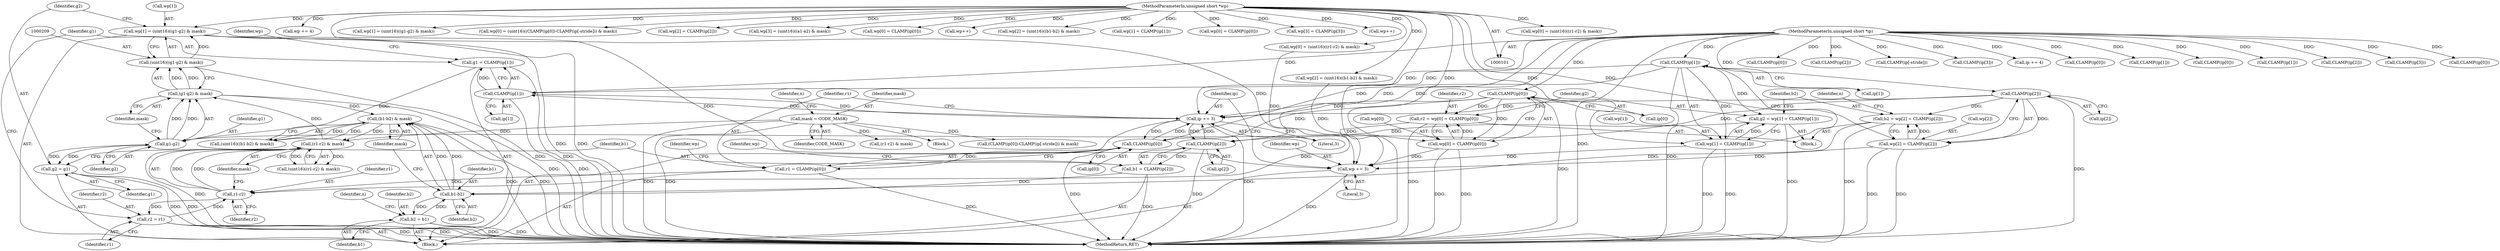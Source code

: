 digraph "0_libtiff_83a4b92815ea04969d494416eaae3d4c6b338e4a#diff-c8b4b355f9b5c06d585b23138e1c185f@array" {
"1000204" [label="(Call,wp[1] = (uint16)((g1-g2) & mask))"];
"1000208" [label="(Call,(uint16)((g1-g2) & mask))"];
"1000210" [label="(Call,(g1-g2) & mask)"];
"1000211" [label="(Call,g1-g2)"];
"1000198" [label="(Call,g1 = CLAMP(ip[1]))"];
"1000200" [label="(Call,CLAMP(ip[1]))"];
"1000147" [label="(Call,CLAMP(ip[1]))"];
"1000102" [label="(MethodParameterIn,unsigned short *ip)"];
"1000175" [label="(Call,ip += 3)"];
"1000157" [label="(Call,CLAMP(ip[2]))"];
"1000180" [label="(Call,CLAMP(ip[0]))"];
"1000137" [label="(Call,CLAMP(ip[0]))"];
"1000220" [label="(Call,CLAMP(ip[2]))"];
"1000141" [label="(Call,g2 = wp[1] = CLAMP(ip[1]))"];
"1000143" [label="(Call,wp[1] = CLAMP(ip[1]))"];
"1000105" [label="(MethodParameterIn,unsigned short *wp)"];
"1000215" [label="(Call,g2 = g1)"];
"1000190" [label="(Call,(r1-r2) & mask)"];
"1000191" [label="(Call,r1-r2)"];
"1000178" [label="(Call,r1 = CLAMP(ip[0]))"];
"1000131" [label="(Call,r2 = wp[0] = CLAMP(ip[0]))"];
"1000133" [label="(Call,wp[0] = CLAMP(ip[0]))"];
"1000195" [label="(Call,r2 = r1)"];
"1000230" [label="(Call,(b1-b2) & mask)"];
"1000231" [label="(Call,b1-b2)"];
"1000218" [label="(Call,b1 = CLAMP(ip[2]))"];
"1000235" [label="(Call,b2 = b1)"];
"1000151" [label="(Call,b2 = wp[2] = CLAMP(ip[2]))"];
"1000153" [label="(Call,wp[2] = CLAMP(ip[2]))"];
"1000118" [label="(Call,mask = CODE_MASK)"];
"1000172" [label="(Call,wp += 3)"];
"1000120" [label="(Identifier,CODE_MASK)"];
"1000307" [label="(Call,wp[0] = (uint16)((r1-r2) & mask))"];
"1000141" [label="(Call,g2 = wp[1] = CLAMP(ip[1]))"];
"1000162" [label="(Identifier,n)"];
"1000193" [label="(Identifier,r2)"];
"1000295" [label="(Call,wp += 4)"];
"1000184" [label="(Call,wp[0] = (uint16)((r1-r2) & mask))"];
"1000327" [label="(Call,wp[1] = (uint16)((g1-g2) & mask))"];
"1000233" [label="(Identifier,b2)"];
"1000152" [label="(Identifier,b2)"];
"1000210" [label="(Call,(g1-g2) & mask)"];
"1000212" [label="(Identifier,g1)"];
"1000157" [label="(Call,CLAMP(ip[2]))"];
"1000218" [label="(Call,b1 = CLAMP(ip[2]))"];
"1000194" [label="(Identifier,mask)"];
"1000186" [label="(Identifier,wp)"];
"1000260" [label="(Call,CLAMP(ip[1]))"];
"1000188" [label="(Call,(uint16)((r1-r2) & mask))"];
"1000221" [label="(Call,ip[2])"];
"1000200" [label="(Call,CLAMP(ip[1]))"];
"1000138" [label="(Call,ip[0])"];
"1000405" [label="(Call,wp[0] = (uint16)((CLAMP(ip[0])-CLAMP(ip[-stride])) & mask))"];
"1000154" [label="(Call,wp[2])"];
"1000172" [label="(Call,wp += 3)"];
"1000215" [label="(Call,g2 = g1)"];
"1000413" [label="(Call,CLAMP(ip[0]))"];
"1000181" [label="(Call,ip[0])"];
"1000168" [label="(Block,)"];
"1000217" [label="(Identifier,g1)"];
"1000174" [label="(Literal,3)"];
"1000204" [label="(Call,wp[1] = (uint16)((g1-g2) & mask))"];
"1000137" [label="(Call,CLAMP(ip[0]))"];
"1000234" [label="(Identifier,mask)"];
"1000214" [label="(Identifier,mask)"];
"1000176" [label="(Identifier,ip)"];
"1000147" [label="(Call,CLAMP(ip[1]))"];
"1000198" [label="(Call,g1 = CLAMP(ip[1]))"];
"1000213" [label="(Identifier,g2)"];
"1000323" [label="(Call,CLAMP(ip[1]))"];
"1000224" [label="(Call,wp[2] = (uint16)((b1-b2) & mask))"];
"1000175" [label="(Call,ip += 3)"];
"1000178" [label="(Call,r1 = CLAMP(ip[0]))"];
"1000266" [label="(Call,wp[2] = CLAMP(ip[2]))"];
"1000270" [label="(Call,CLAMP(ip[2]))"];
"1000228" [label="(Call,(uint16)((b1-b2) & mask))"];
"1000367" [label="(Call,wp[3] = (uint16)((a1-a2) & mask))"];
"1000143" [label="(Call,wp[1] = CLAMP(ip[1]))"];
"1000166" [label="(Identifier,n)"];
"1000173" [label="(Identifier,wp)"];
"1000428" [label="(MethodReturn,RET)"];
"1000134" [label="(Call,wp[0])"];
"1000385" [label="(Call,wp[0] = CLAMP(ip[0]))"];
"1000236" [label="(Identifier,b2)"];
"1000280" [label="(Call,CLAMP(ip[3]))"];
"1000235" [label="(Call,b2 = b1)"];
"1000196" [label="(Identifier,r2)"];
"1000423" [label="(Call,wp++)"];
"1000144" [label="(Call,wp[1])"];
"1000347" [label="(Call,wp[2] = (uint16)((b1-b2) & mask))"];
"1000389" [label="(Call,CLAMP(ip[0]))"];
"1000151" [label="(Call,b2 = wp[2] = CLAMP(ip[2]))"];
"1000153" [label="(Call,wp[2] = CLAMP(ip[2]))"];
"1000303" [label="(Call,CLAMP(ip[0]))"];
"1000219" [label="(Identifier,b1)"];
"1000177" [label="(Literal,3)"];
"1000192" [label="(Identifier,r1)"];
"1000195" [label="(Call,r2 = r1)"];
"1000231" [label="(Call,b1-b2)"];
"1000105" [label="(MethodParameterIn,unsigned short *wp)"];
"1000343" [label="(Call,CLAMP(ip[2]))"];
"1000417" [label="(Call,CLAMP(ip[-stride]))"];
"1000131" [label="(Call,r2 = wp[0] = CLAMP(ip[0]))"];
"1000132" [label="(Identifier,r2)"];
"1000363" [label="(Call,CLAMP(ip[3]))"];
"1000148" [label="(Call,ip[1])"];
"1000123" [label="(Identifier,n)"];
"1000179" [label="(Identifier,r1)"];
"1000298" [label="(Call,ip += 4)"];
"1000256" [label="(Call,wp[1] = CLAMP(ip[1]))"];
"1000226" [label="(Identifier,wp)"];
"1000237" [label="(Identifier,b1)"];
"1000246" [label="(Call,wp[0] = CLAMP(ip[0]))"];
"1000206" [label="(Identifier,wp)"];
"1000142" [label="(Identifier,g2)"];
"1000205" [label="(Call,wp[1])"];
"1000130" [label="(Block,)"];
"1000250" [label="(Call,CLAMP(ip[0]))"];
"1000102" [label="(MethodParameterIn,unsigned short *ip)"];
"1000211" [label="(Call,g1-g2)"];
"1000201" [label="(Call,ip[1])"];
"1000208" [label="(Call,(uint16)((g1-g2) & mask))"];
"1000197" [label="(Identifier,r1)"];
"1000180" [label="(Call,CLAMP(ip[0]))"];
"1000276" [label="(Call,wp[3] = CLAMP(ip[3]))"];
"1000232" [label="(Identifier,b1)"];
"1000118" [label="(Call,mask = CODE_MASK)"];
"1000119" [label="(Identifier,mask)"];
"1000393" [label="(Call,wp++)"];
"1000216" [label="(Identifier,g2)"];
"1000107" [label="(Block,)"];
"1000190" [label="(Call,(r1-r2) & mask)"];
"1000313" [label="(Call,(r1-r2) & mask)"];
"1000191" [label="(Call,r1-r2)"];
"1000133" [label="(Call,wp[0] = CLAMP(ip[0]))"];
"1000158" [label="(Call,ip[2])"];
"1000220" [label="(Call,CLAMP(ip[2]))"];
"1000199" [label="(Identifier,g1)"];
"1000230" [label="(Call,(b1-b2) & mask)"];
"1000411" [label="(Call,(CLAMP(ip[0])-CLAMP(ip[-stride])) & mask)"];
"1000204" -> "1000168"  [label="AST: "];
"1000204" -> "1000208"  [label="CFG: "];
"1000205" -> "1000204"  [label="AST: "];
"1000208" -> "1000204"  [label="AST: "];
"1000216" -> "1000204"  [label="CFG: "];
"1000204" -> "1000428"  [label="DDG: "];
"1000204" -> "1000428"  [label="DDG: "];
"1000204" -> "1000172"  [label="DDG: "];
"1000208" -> "1000204"  [label="DDG: "];
"1000105" -> "1000204"  [label="DDG: "];
"1000208" -> "1000210"  [label="CFG: "];
"1000209" -> "1000208"  [label="AST: "];
"1000210" -> "1000208"  [label="AST: "];
"1000208" -> "1000428"  [label="DDG: "];
"1000210" -> "1000208"  [label="DDG: "];
"1000210" -> "1000208"  [label="DDG: "];
"1000210" -> "1000214"  [label="CFG: "];
"1000211" -> "1000210"  [label="AST: "];
"1000214" -> "1000210"  [label="AST: "];
"1000210" -> "1000428"  [label="DDG: "];
"1000211" -> "1000210"  [label="DDG: "];
"1000211" -> "1000210"  [label="DDG: "];
"1000190" -> "1000210"  [label="DDG: "];
"1000210" -> "1000230"  [label="DDG: "];
"1000211" -> "1000213"  [label="CFG: "];
"1000212" -> "1000211"  [label="AST: "];
"1000213" -> "1000211"  [label="AST: "];
"1000214" -> "1000211"  [label="CFG: "];
"1000198" -> "1000211"  [label="DDG: "];
"1000141" -> "1000211"  [label="DDG: "];
"1000215" -> "1000211"  [label="DDG: "];
"1000211" -> "1000215"  [label="DDG: "];
"1000198" -> "1000168"  [label="AST: "];
"1000198" -> "1000200"  [label="CFG: "];
"1000199" -> "1000198"  [label="AST: "];
"1000200" -> "1000198"  [label="AST: "];
"1000206" -> "1000198"  [label="CFG: "];
"1000198" -> "1000428"  [label="DDG: "];
"1000200" -> "1000198"  [label="DDG: "];
"1000200" -> "1000201"  [label="CFG: "];
"1000201" -> "1000200"  [label="AST: "];
"1000200" -> "1000428"  [label="DDG: "];
"1000200" -> "1000175"  [label="DDG: "];
"1000147" -> "1000200"  [label="DDG: "];
"1000175" -> "1000200"  [label="DDG: "];
"1000102" -> "1000200"  [label="DDG: "];
"1000147" -> "1000143"  [label="AST: "];
"1000147" -> "1000148"  [label="CFG: "];
"1000148" -> "1000147"  [label="AST: "];
"1000143" -> "1000147"  [label="CFG: "];
"1000147" -> "1000428"  [label="DDG: "];
"1000147" -> "1000141"  [label="DDG: "];
"1000147" -> "1000143"  [label="DDG: "];
"1000102" -> "1000147"  [label="DDG: "];
"1000147" -> "1000175"  [label="DDG: "];
"1000102" -> "1000101"  [label="AST: "];
"1000102" -> "1000428"  [label="DDG: "];
"1000102" -> "1000137"  [label="DDG: "];
"1000102" -> "1000157"  [label="DDG: "];
"1000102" -> "1000175"  [label="DDG: "];
"1000102" -> "1000180"  [label="DDG: "];
"1000102" -> "1000220"  [label="DDG: "];
"1000102" -> "1000250"  [label="DDG: "];
"1000102" -> "1000260"  [label="DDG: "];
"1000102" -> "1000270"  [label="DDG: "];
"1000102" -> "1000280"  [label="DDG: "];
"1000102" -> "1000298"  [label="DDG: "];
"1000102" -> "1000303"  [label="DDG: "];
"1000102" -> "1000323"  [label="DDG: "];
"1000102" -> "1000343"  [label="DDG: "];
"1000102" -> "1000363"  [label="DDG: "];
"1000102" -> "1000389"  [label="DDG: "];
"1000102" -> "1000413"  [label="DDG: "];
"1000102" -> "1000417"  [label="DDG: "];
"1000175" -> "1000168"  [label="AST: "];
"1000175" -> "1000177"  [label="CFG: "];
"1000176" -> "1000175"  [label="AST: "];
"1000177" -> "1000175"  [label="AST: "];
"1000179" -> "1000175"  [label="CFG: "];
"1000175" -> "1000428"  [label="DDG: "];
"1000157" -> "1000175"  [label="DDG: "];
"1000180" -> "1000175"  [label="DDG: "];
"1000137" -> "1000175"  [label="DDG: "];
"1000220" -> "1000175"  [label="DDG: "];
"1000175" -> "1000180"  [label="DDG: "];
"1000175" -> "1000220"  [label="DDG: "];
"1000157" -> "1000153"  [label="AST: "];
"1000157" -> "1000158"  [label="CFG: "];
"1000158" -> "1000157"  [label="AST: "];
"1000153" -> "1000157"  [label="CFG: "];
"1000157" -> "1000428"  [label="DDG: "];
"1000157" -> "1000151"  [label="DDG: "];
"1000157" -> "1000153"  [label="DDG: "];
"1000157" -> "1000220"  [label="DDG: "];
"1000180" -> "1000178"  [label="AST: "];
"1000180" -> "1000181"  [label="CFG: "];
"1000181" -> "1000180"  [label="AST: "];
"1000178" -> "1000180"  [label="CFG: "];
"1000180" -> "1000428"  [label="DDG: "];
"1000180" -> "1000178"  [label="DDG: "];
"1000137" -> "1000180"  [label="DDG: "];
"1000137" -> "1000133"  [label="AST: "];
"1000137" -> "1000138"  [label="CFG: "];
"1000138" -> "1000137"  [label="AST: "];
"1000133" -> "1000137"  [label="CFG: "];
"1000137" -> "1000428"  [label="DDG: "];
"1000137" -> "1000131"  [label="DDG: "];
"1000137" -> "1000133"  [label="DDG: "];
"1000220" -> "1000218"  [label="AST: "];
"1000220" -> "1000221"  [label="CFG: "];
"1000221" -> "1000220"  [label="AST: "];
"1000218" -> "1000220"  [label="CFG: "];
"1000220" -> "1000428"  [label="DDG: "];
"1000220" -> "1000218"  [label="DDG: "];
"1000141" -> "1000130"  [label="AST: "];
"1000141" -> "1000143"  [label="CFG: "];
"1000142" -> "1000141"  [label="AST: "];
"1000143" -> "1000141"  [label="AST: "];
"1000152" -> "1000141"  [label="CFG: "];
"1000141" -> "1000428"  [label="DDG: "];
"1000143" -> "1000141"  [label="DDG: "];
"1000144" -> "1000143"  [label="AST: "];
"1000143" -> "1000428"  [label="DDG: "];
"1000143" -> "1000428"  [label="DDG: "];
"1000105" -> "1000143"  [label="DDG: "];
"1000143" -> "1000172"  [label="DDG: "];
"1000105" -> "1000101"  [label="AST: "];
"1000105" -> "1000428"  [label="DDG: "];
"1000105" -> "1000133"  [label="DDG: "];
"1000105" -> "1000153"  [label="DDG: "];
"1000105" -> "1000172"  [label="DDG: "];
"1000105" -> "1000184"  [label="DDG: "];
"1000105" -> "1000224"  [label="DDG: "];
"1000105" -> "1000246"  [label="DDG: "];
"1000105" -> "1000256"  [label="DDG: "];
"1000105" -> "1000266"  [label="DDG: "];
"1000105" -> "1000276"  [label="DDG: "];
"1000105" -> "1000295"  [label="DDG: "];
"1000105" -> "1000307"  [label="DDG: "];
"1000105" -> "1000327"  [label="DDG: "];
"1000105" -> "1000347"  [label="DDG: "];
"1000105" -> "1000367"  [label="DDG: "];
"1000105" -> "1000385"  [label="DDG: "];
"1000105" -> "1000393"  [label="DDG: "];
"1000105" -> "1000405"  [label="DDG: "];
"1000105" -> "1000423"  [label="DDG: "];
"1000215" -> "1000168"  [label="AST: "];
"1000215" -> "1000217"  [label="CFG: "];
"1000216" -> "1000215"  [label="AST: "];
"1000217" -> "1000215"  [label="AST: "];
"1000219" -> "1000215"  [label="CFG: "];
"1000215" -> "1000428"  [label="DDG: "];
"1000215" -> "1000428"  [label="DDG: "];
"1000190" -> "1000188"  [label="AST: "];
"1000190" -> "1000194"  [label="CFG: "];
"1000191" -> "1000190"  [label="AST: "];
"1000194" -> "1000190"  [label="AST: "];
"1000188" -> "1000190"  [label="CFG: "];
"1000190" -> "1000428"  [label="DDG: "];
"1000190" -> "1000188"  [label="DDG: "];
"1000190" -> "1000188"  [label="DDG: "];
"1000191" -> "1000190"  [label="DDG: "];
"1000191" -> "1000190"  [label="DDG: "];
"1000230" -> "1000190"  [label="DDG: "];
"1000118" -> "1000190"  [label="DDG: "];
"1000191" -> "1000193"  [label="CFG: "];
"1000192" -> "1000191"  [label="AST: "];
"1000193" -> "1000191"  [label="AST: "];
"1000194" -> "1000191"  [label="CFG: "];
"1000178" -> "1000191"  [label="DDG: "];
"1000131" -> "1000191"  [label="DDG: "];
"1000195" -> "1000191"  [label="DDG: "];
"1000191" -> "1000195"  [label="DDG: "];
"1000178" -> "1000168"  [label="AST: "];
"1000179" -> "1000178"  [label="AST: "];
"1000186" -> "1000178"  [label="CFG: "];
"1000178" -> "1000428"  [label="DDG: "];
"1000131" -> "1000130"  [label="AST: "];
"1000131" -> "1000133"  [label="CFG: "];
"1000132" -> "1000131"  [label="AST: "];
"1000133" -> "1000131"  [label="AST: "];
"1000142" -> "1000131"  [label="CFG: "];
"1000131" -> "1000428"  [label="DDG: "];
"1000133" -> "1000131"  [label="DDG: "];
"1000134" -> "1000133"  [label="AST: "];
"1000133" -> "1000428"  [label="DDG: "];
"1000133" -> "1000428"  [label="DDG: "];
"1000133" -> "1000172"  [label="DDG: "];
"1000195" -> "1000168"  [label="AST: "];
"1000195" -> "1000197"  [label="CFG: "];
"1000196" -> "1000195"  [label="AST: "];
"1000197" -> "1000195"  [label="AST: "];
"1000199" -> "1000195"  [label="CFG: "];
"1000195" -> "1000428"  [label="DDG: "];
"1000195" -> "1000428"  [label="DDG: "];
"1000230" -> "1000228"  [label="AST: "];
"1000230" -> "1000234"  [label="CFG: "];
"1000231" -> "1000230"  [label="AST: "];
"1000234" -> "1000230"  [label="AST: "];
"1000228" -> "1000230"  [label="CFG: "];
"1000230" -> "1000428"  [label="DDG: "];
"1000230" -> "1000428"  [label="DDG: "];
"1000230" -> "1000228"  [label="DDG: "];
"1000230" -> "1000228"  [label="DDG: "];
"1000231" -> "1000230"  [label="DDG: "];
"1000231" -> "1000230"  [label="DDG: "];
"1000231" -> "1000233"  [label="CFG: "];
"1000232" -> "1000231"  [label="AST: "];
"1000233" -> "1000231"  [label="AST: "];
"1000234" -> "1000231"  [label="CFG: "];
"1000218" -> "1000231"  [label="DDG: "];
"1000235" -> "1000231"  [label="DDG: "];
"1000151" -> "1000231"  [label="DDG: "];
"1000231" -> "1000235"  [label="DDG: "];
"1000218" -> "1000168"  [label="AST: "];
"1000219" -> "1000218"  [label="AST: "];
"1000226" -> "1000218"  [label="CFG: "];
"1000218" -> "1000428"  [label="DDG: "];
"1000235" -> "1000168"  [label="AST: "];
"1000235" -> "1000237"  [label="CFG: "];
"1000236" -> "1000235"  [label="AST: "];
"1000237" -> "1000235"  [label="AST: "];
"1000166" -> "1000235"  [label="CFG: "];
"1000235" -> "1000428"  [label="DDG: "];
"1000235" -> "1000428"  [label="DDG: "];
"1000151" -> "1000130"  [label="AST: "];
"1000151" -> "1000153"  [label="CFG: "];
"1000152" -> "1000151"  [label="AST: "];
"1000153" -> "1000151"  [label="AST: "];
"1000162" -> "1000151"  [label="CFG: "];
"1000151" -> "1000428"  [label="DDG: "];
"1000153" -> "1000151"  [label="DDG: "];
"1000154" -> "1000153"  [label="AST: "];
"1000153" -> "1000428"  [label="DDG: "];
"1000153" -> "1000428"  [label="DDG: "];
"1000153" -> "1000172"  [label="DDG: "];
"1000118" -> "1000107"  [label="AST: "];
"1000118" -> "1000120"  [label="CFG: "];
"1000119" -> "1000118"  [label="AST: "];
"1000120" -> "1000118"  [label="AST: "];
"1000123" -> "1000118"  [label="CFG: "];
"1000118" -> "1000428"  [label="DDG: "];
"1000118" -> "1000428"  [label="DDG: "];
"1000118" -> "1000313"  [label="DDG: "];
"1000118" -> "1000411"  [label="DDG: "];
"1000172" -> "1000168"  [label="AST: "];
"1000172" -> "1000174"  [label="CFG: "];
"1000173" -> "1000172"  [label="AST: "];
"1000174" -> "1000172"  [label="AST: "];
"1000176" -> "1000172"  [label="CFG: "];
"1000172" -> "1000428"  [label="DDG: "];
"1000224" -> "1000172"  [label="DDG: "];
"1000184" -> "1000172"  [label="DDG: "];
}
